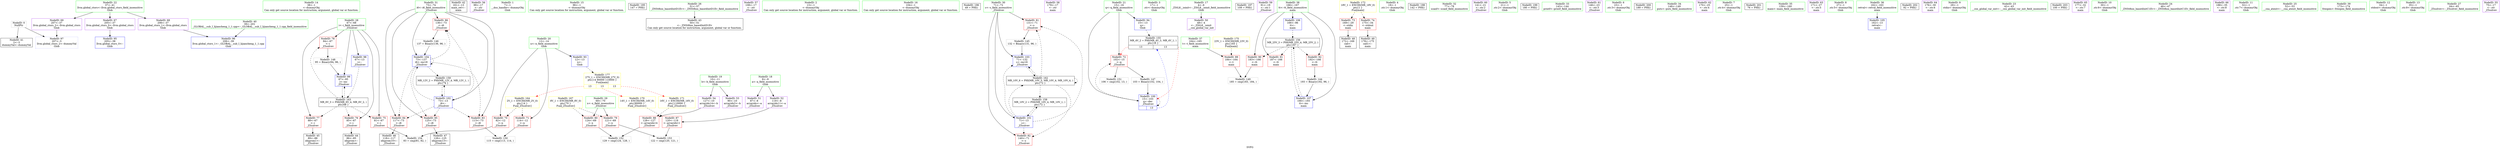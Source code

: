 digraph "SVFG" {
	label="SVFG";

	Node0x556b687c9880 [shape=record,color=grey,label="{NodeID: 0\nNullPtr}"];
	Node0x556b687c9880 -> Node0x556b687df640[style=solid];
	Node0x556b687c9880 -> Node0x556b687dfd80[style=solid];
	Node0x556b687dfd80 [shape=record,color=blue, style = dotted,label="{NodeID: 97\n207\<--3\nllvm.global_ctors_2\<--dummyVal\nGlob }"];
	Node0x556b687ddc90 [shape=record,color=green,label="{NodeID: 14\n38\<--1\n\<--dummyObj\nCan only get source location for instruction, argument, global var or function.}"];
	Node0x556b687dea90 [shape=record,color=green,label="{NodeID: 28\n67\<--68\ni\<--i_field_insensitive\n_Z5solvev\n}"];
	Node0x556b687dea90 -> Node0x556b687e22f0[style=solid];
	Node0x556b687dea90 -> Node0x556b687e23c0[style=solid];
	Node0x556b687dea90 -> Node0x556b687e2490[style=solid];
	Node0x556b687dea90 -> Node0x556b687e2560[style=solid];
	Node0x556b687dea90 -> Node0x556b687dfe80[style=solid];
	Node0x556b687dea90 -> Node0x556b687dff50[style=solid];
	Node0x556b687df740 [shape=record,color=black,label="{NodeID: 42\n161\<--13\nmain_ret\<--\nmain\n}"];
	Node0x556b687e12f0 [shape=record,color=purple,label="{NodeID: 56\n99\<--17\n\<--.str\n_Z5solvev\n}"];
	Node0x556b687e7740 [shape=record,color=grey,label="{NodeID: 153\n122 = cmp(120, 121, )\n}"];
	Node0x556b687e1ee0 [shape=record,color=red,label="{NodeID: 70\n82\<--12\n\<--n\n_Z5solvev\n}"];
	Node0x556b687e1ee0 -> Node0x556b687e78c0[style=solid];
	Node0x556b687ef3f0 [shape=record,color=yellow,style=double,label="{NodeID: 167\n8V_1 = ENCHI(MR_8V_0)\npts\{70 \}\nFun[_Z5solvev]}"];
	Node0x556b687ef3f0 -> Node0x556b687e2630[style=dashed];
	Node0x556b687ef3f0 -> Node0x556b687e2700[style=dashed];
	Node0x556b687e2a40 [shape=record,color=red,label="{NodeID: 84\n117\<--73\n\<--i6\n_Z5solvev\n}"];
	Node0x556b687e2a40 -> Node0x556b687dfab0[style=solid];
	Node0x556b687c99d0 [shape=record,color=green,label="{NodeID: 1\n7\<--1\n__dso_handle\<--dummyObj\nGlob }"];
	Node0x556b687dfe80 [shape=record,color=blue,label="{NodeID: 98\n67\<--13\ni\<--\n_Z5solvev\n}"];
	Node0x556b687dfe80 -> Node0x556b687ee210[style=dashed];
	Node0x556b687ddd90 [shape=record,color=green,label="{NodeID: 15\n96\<--1\n\<--dummyObj\nCan only get source location for instruction, argument, global var or function.}"];
	Node0x556b68600fc0 [shape=record,color=black,label="{NodeID: 195\n147 = PHI()\n}"];
	Node0x556b687deb60 [shape=record,color=green,label="{NodeID: 29\n69\<--70\nx\<--x_field_insensitive\n_Z5solvev\n}"];
	Node0x556b687deb60 -> Node0x556b687e2630[style=solid];
	Node0x556b687deb60 -> Node0x556b687e2700[style=solid];
	Node0x556b687df810 [shape=record,color=black,label="{NodeID: 43\n50\<--51\n\<--_ZNSt8ios_base4InitD1Ev\nCan only get source location for instruction, argument, global var or function.}"];
	Node0x556b687e13c0 [shape=record,color=purple,label="{NodeID: 57\n108\<--17\n\<--.str\n_Z5solvev\n}"];
	Node0x556b687e78c0 [shape=record,color=grey,label="{NodeID: 154\n83 = cmp(81, 82, )\n}"];
	Node0x556b687e1fb0 [shape=record,color=red,label="{NodeID: 71\n114\<--12\n\<--n\n_Z5solvev\n}"];
	Node0x556b687e1fb0 -> Node0x556b687e72c0[style=solid];
	Node0x556b687e2b10 [shape=record,color=red,label="{NodeID: 85\n125\<--73\n\<--i6\n_Z5solvev\n}"];
	Node0x556b687e2b10 -> Node0x556b687dfb80[style=solid];
	Node0x556b687dcda0 [shape=record,color=green,label="{NodeID: 2\n13\<--1\n\<--dummyObj\nCan only get source location for instruction, argument, global var or function.}"];
	Node0x556b687dff50 [shape=record,color=blue,label="{NodeID: 99\n67\<--95\ni\<--inc\n_Z5solvev\n}"];
	Node0x556b687dff50 -> Node0x556b687ee210[style=dashed];
	Node0x556b687dde90 [shape=record,color=green,label="{NodeID: 16\n104\<--1\n\<--dummyObj\nCan only get source location for instruction, argument, global var or function.}"];
	Node0x556b687f8520 [shape=record,color=black,label="{NodeID: 196\n49 = PHI()\n}"];
	Node0x556b687dec30 [shape=record,color=green,label="{NodeID: 30\n71\<--72\ns\<--s_field_insensitive\n_Z5solvev\n}"];
	Node0x556b687dec30 -> Node0x556b687e27d0[style=solid];
	Node0x556b687dec30 -> Node0x556b687e28a0[style=solid];
	Node0x556b687dec30 -> Node0x556b687e00f0[style=solid];
	Node0x556b687dec30 -> Node0x556b687e0290[style=solid];
	Node0x556b687df910 [shape=record,color=black,label="{NodeID: 44\n86\<--85\nidxprom\<--\n_Z5solvev\n}"];
	Node0x556b687e1490 [shape=record,color=purple,label="{NodeID: 58\n179\<--17\n\<--.str\nmain\n}"];
	Node0x556b687eba10 [shape=record,color=black,label="{NodeID: 155\nMR_4V_2 = PHI(MR_4V_3, MR_4V_1, )\npts\{16 \}\n|{<s0>13|<s1>13}}"];
	Node0x556b687eba10:s0 -> Node0x556b687e2080[style=dashed,color=red];
	Node0x556b687eba10:s1 -> Node0x556b687e0020[style=dashed,color=red];
	Node0x556b687e2080 [shape=record,color=red,label="{NodeID: 72\n102\<--15\n\<--q\n_Z5solvev\n}"];
	Node0x556b687e2080 -> Node0x556b687e6e40[style=solid];
	Node0x556b687e2080 -> Node0x556b687e7440[style=solid];
	Node0x556b687e2be0 [shape=record,color=red,label="{NodeID: 86\n136\<--73\n\<--i6\n_Z5solvev\n}"];
	Node0x556b687e2be0 -> Node0x556b687e0b50[style=solid];
	Node0x556b687dce30 [shape=record,color=green,label="{NodeID: 3\n17\<--1\n.str\<--dummyObj\nGlob }"];
	Node0x556b687e0020 [shape=record,color=blue,label="{NodeID: 100\n15\<--103\nq\<--dec\n_Z5solvev\n|{|<s2>13}}"];
	Node0x556b687e0020 -> Node0x556b687e2080[style=dashed];
	Node0x556b687e0020 -> Node0x556b687e0020[style=dashed];
	Node0x556b687e0020:s2 -> Node0x556b687eba10[style=dashed,color=blue];
	Node0x556b687ddf90 [shape=record,color=green,label="{NodeID: 17\n4\<--6\n_ZStL8__ioinit\<--_ZStL8__ioinit_field_insensitive\nGlob }"];
	Node0x556b687ddf90 -> Node0x556b687e0e10[style=solid];
	Node0x556b687f8620 [shape=record,color=black,label="{NodeID: 197\n109 = PHI()\n}"];
	Node0x556b687ded00 [shape=record,color=green,label="{NodeID: 31\n73\<--74\ni6\<--i6_field_insensitive\n_Z5solvev\n}"];
	Node0x556b687ded00 -> Node0x556b687e2970[style=solid];
	Node0x556b687ded00 -> Node0x556b687e2a40[style=solid];
	Node0x556b687ded00 -> Node0x556b687e2b10[style=solid];
	Node0x556b687ded00 -> Node0x556b687e2be0[style=solid];
	Node0x556b687ded00 -> Node0x556b687e01c0[style=solid];
	Node0x556b687ded00 -> Node0x556b687e0360[style=solid];
	Node0x556b687df9e0 [shape=record,color=black,label="{NodeID: 45\n89\<--88\nidxprom1\<--\n_Z5solvev\n}"];
	Node0x556b687e1560 [shape=record,color=purple,label="{NodeID: 59\n91\<--19\n\<--.str.1\n_Z5solvev\n}"];
	Node0x556b687ebf10 [shape=record,color=black,label="{NodeID: 156\nMR_25V_3 = PHI(MR_25V_4, MR_25V_2, )\npts\{167 \}\n}"];
	Node0x556b687ebf10 -> Node0x556b687e2f20[style=dashed];
	Node0x556b687ebf10 -> Node0x556b687e2ff0[style=dashed];
	Node0x556b687ebf10 -> Node0x556b687e30c0[style=dashed];
	Node0x556b687ebf10 -> Node0x556b687e4610[style=dashed];
	Node0x556b687e2150 [shape=record,color=red,label="{NodeID: 73\n169\<--29\n\<--stdin\nmain\n}"];
	Node0x556b687e2150 -> Node0x556b687e0c70[style=solid];
	Node0x556b687ef690 [shape=record,color=yellow,style=double,label="{NodeID: 170\n14V_1 = ENCHI(MR_14V_0)\npts\{90000 \}\nFun[_Z5solvev]}"];
	Node0x556b687ef690 -> Node0x556b687e2cb0[style=dashed];
	Node0x556b687e2cb0 [shape=record,color=red,label="{NodeID: 87\n120\<--119\n\<--arrayidx11\n_Z5solvev\n}"];
	Node0x556b687e2cb0 -> Node0x556b687e7740[style=solid];
	Node0x556b687dcec0 [shape=record,color=green,label="{NodeID: 4\n19\<--1\n.str.1\<--dummyObj\nGlob }"];
	Node0x556b687e00f0 [shape=record,color=blue,label="{NodeID: 101\n71\<--13\ns\<--\n_Z5solvev\n}"];
	Node0x556b687e00f0 -> Node0x556b687e27d0[style=dashed];
	Node0x556b687e00f0 -> Node0x556b687e28a0[style=dashed];
	Node0x556b687e00f0 -> Node0x556b687e0290[style=dashed];
	Node0x556b687e00f0 -> Node0x556b687ec910[style=dashed];
	Node0x556b687e00f0 -> Node0x556b687edd10[style=dashed];
	Node0x556b687de090 [shape=record,color=green,label="{NodeID: 18\n8\<--9\na\<--a_field_insensitive\nGlob }"];
	Node0x556b687de090 -> Node0x556b687e0ee0[style=solid];
	Node0x556b687de090 -> Node0x556b687e0fb0[style=solid];
	Node0x556b687f8720 [shape=record,color=black,label="{NodeID: 198\n142 = PHI()\n}"];
	Node0x556b687dedd0 [shape=record,color=green,label="{NodeID: 32\n77\<--78\nscanf\<--scanf_field_insensitive\n}"];
	Node0x556b687dfab0 [shape=record,color=black,label="{NodeID: 46\n118\<--117\nidxprom10\<--\n_Z5solvev\n}"];
	Node0x556b687e1630 [shape=record,color=purple,label="{NodeID: 60\n141\<--21\n\<--.str.2\n_Z5solvev\n}"];
	Node0x556b687e2220 [shape=record,color=red,label="{NodeID: 74\n175\<--34\n\<--stdout\nmain\n}"];
	Node0x556b687e2220 -> Node0x556b687e0d40[style=solid];
	Node0x556b687ef770 [shape=record,color=yellow,style=double,label="{NodeID: 171\n16V_1 = ENCHI(MR_16V_0)\npts\{110000 \}\nFun[_Z5solvev]}"];
	Node0x556b687ef770 -> Node0x556b687e2d80[style=dashed];
	Node0x556b687e2d80 [shape=record,color=red,label="{NodeID: 88\n128\<--127\n\<--arrayidx14\n_Z5solvev\n}"];
	Node0x556b687e2d80 -> Node0x556b687e75c0[style=solid];
	Node0x556b687dcf50 [shape=record,color=green,label="{NodeID: 5\n21\<--1\n.str.2\<--dummyObj\nGlob }"];
	Node0x556b687e01c0 [shape=record,color=blue,label="{NodeID: 102\n73\<--13\ni6\<--\n_Z5solvev\n}"];
	Node0x556b687e01c0 -> Node0x556b687e2970[style=dashed];
	Node0x556b687e01c0 -> Node0x556b687e2a40[style=dashed];
	Node0x556b687e01c0 -> Node0x556b687e2b10[style=dashed];
	Node0x556b687e01c0 -> Node0x556b687e2be0[style=dashed];
	Node0x556b687e01c0 -> Node0x556b687e0360[style=dashed];
	Node0x556b687e01c0 -> Node0x556b687ece10[style=dashed];
	Node0x556b687de190 [shape=record,color=green,label="{NodeID: 19\n10\<--11\nb\<--b_field_insensitive\nGlob }"];
	Node0x556b687de190 -> Node0x556b687e1080[style=solid];
	Node0x556b687de190 -> Node0x556b687e1150[style=solid];
	Node0x556b687f8820 [shape=record,color=black,label="{NodeID: 199\n180 = PHI()\n}"];
	Node0x556b687deed0 [shape=record,color=green,label="{NodeID: 33\n143\<--144\nprintf\<--printf_field_insensitive\n}"];
	Node0x556b687dfb80 [shape=record,color=black,label="{NodeID: 47\n126\<--125\nidxprom13\<--\n_Z5solvev\n}"];
	Node0x556b687e0850 [shape=record,color=grey,label="{NodeID: 144\n193 = Binary(192, 96, )\n}"];
	Node0x556b687e0850 -> Node0x556b687e4610[style=solid];
	Node0x556b687e1700 [shape=record,color=purple,label="{NodeID: 61\n146\<--23\n\<--.str.3\n_Z5solvev\n}"];
	Node0x556b687ec910 [shape=record,color=black,label="{NodeID: 158\nMR_10V_2 = PHI(MR_10V_4, MR_10V_1, )\npts\{72 \}\n}"];
	Node0x556b687ec910 -> Node0x556b687e00f0[style=dashed];
	Node0x556b687e22f0 [shape=record,color=red,label="{NodeID: 75\n81\<--67\n\<--i\n_Z5solvev\n}"];
	Node0x556b687e22f0 -> Node0x556b687e78c0[style=solid];
	Node0x556b687ef850 [shape=record,color=yellow,style=double,label="{NodeID: 172\n18V_1 = ENCHI(MR_18V_0)\npts\{1 \}\nFun[main]}"];
	Node0x556b687ef850 -> Node0x556b687e2150[style=dashed];
	Node0x556b687ef850 -> Node0x556b687e2220[style=dashed];
	Node0x556b687e2e50 [shape=record,color=red,label="{NodeID: 89\n184\<--164\n\<--t\nmain\n}"];
	Node0x556b687e2e50 -> Node0x556b687e7140[style=solid];
	Node0x556b687dd790 [shape=record,color=green,label="{NodeID: 6\n23\<--1\n.str.3\<--dummyObj\nGlob }"];
	Node0x556b687e0290 [shape=record,color=blue,label="{NodeID: 103\n71\<--132\ns\<--inc16\n_Z5solvev\n}"];
	Node0x556b687e0290 -> Node0x556b687edd10[style=dashed];
	Node0x556b687de290 [shape=record,color=green,label="{NodeID: 20\n12\<--14\nn\<--n_field_insensitive\nGlob }"];
	Node0x556b687de290 -> Node0x556b687e1ee0[style=solid];
	Node0x556b687de290 -> Node0x556b687e1fb0[style=solid];
	Node0x556b687de290 -> Node0x556b687e3190[style=solid];
	Node0x556b687f8f90 [shape=record,color=black,label="{NodeID: 200\n189 = PHI()\n}"];
	Node0x556b687defd0 [shape=record,color=green,label="{NodeID: 34\n148\<--149\nputs\<--puts_field_insensitive\n}"];
	Node0x556b687e0c70 [shape=record,color=black,label="{NodeID: 48\n172\<--169\ncall\<--\nmain\n}"];
	Node0x556b687e09d0 [shape=record,color=grey,label="{NodeID: 145\n132 = Binary(131, 96, )\n}"];
	Node0x556b687e09d0 -> Node0x556b687e0290[style=solid];
	Node0x556b687e17d0 [shape=record,color=purple,label="{NodeID: 62\n170\<--25\n\<--.str.4\nmain\n}"];
	Node0x556b687ece10 [shape=record,color=black,label="{NodeID: 159\nMR_12V_2 = PHI(MR_12V_4, MR_12V_1, )\npts\{74 \}\n}"];
	Node0x556b687ece10 -> Node0x556b687e01c0[style=dashed];
	Node0x556b687e23c0 [shape=record,color=red,label="{NodeID: 76\n85\<--67\n\<--i\n_Z5solvev\n}"];
	Node0x556b687e23c0 -> Node0x556b687df910[style=solid];
	Node0x556b687e2f20 [shape=record,color=red,label="{NodeID: 90\n183\<--166\n\<--tt\nmain\n}"];
	Node0x556b687e2f20 -> Node0x556b687e7140[style=solid];
	Node0x556b687dd820 [shape=record,color=green,label="{NodeID: 7\n25\<--1\n.str.4\<--dummyObj\nGlob }"];
	Node0x556b687e0360 [shape=record,color=blue,label="{NodeID: 104\n73\<--137\ni6\<--inc18\n_Z5solvev\n}"];
	Node0x556b687e0360 -> Node0x556b687e2970[style=dashed];
	Node0x556b687e0360 -> Node0x556b687e2a40[style=dashed];
	Node0x556b687e0360 -> Node0x556b687e2b10[style=dashed];
	Node0x556b687e0360 -> Node0x556b687e2be0[style=dashed];
	Node0x556b687e0360 -> Node0x556b687e0360[style=dashed];
	Node0x556b687e0360 -> Node0x556b687ece10[style=dashed];
	Node0x556b687de390 [shape=record,color=green,label="{NodeID: 21\n15\<--16\nq\<--q_field_insensitive\nGlob }"];
	Node0x556b687de390 -> Node0x556b687e2080[style=solid];
	Node0x556b687de390 -> Node0x556b687e3290[style=solid];
	Node0x556b687de390 -> Node0x556b687e0020[style=solid];
	Node0x556b687f9540 [shape=record,color=black,label="{NodeID: 201\n76 = PHI()\n}"];
	Node0x556b687df0d0 [shape=record,color=green,label="{NodeID: 35\n159\<--160\nmain\<--main_field_insensitive\n}"];
	Node0x556b687e0d40 [shape=record,color=black,label="{NodeID: 49\n178\<--175\ncall1\<--\nmain\n}"];
	Node0x556b687e0b50 [shape=record,color=grey,label="{NodeID: 146\n137 = Binary(136, 96, )\n}"];
	Node0x556b687e0b50 -> Node0x556b687e0360[style=solid];
	Node0x556b687e18a0 [shape=record,color=purple,label="{NodeID: 63\n171\<--27\n\<--.str.5\nmain\n}"];
	Node0x556b687e2490 [shape=record,color=red,label="{NodeID: 77\n88\<--67\n\<--i\n_Z5solvev\n}"];
	Node0x556b687e2490 -> Node0x556b687df9e0[style=solid];
	Node0x556b687e2ff0 [shape=record,color=red,label="{NodeID: 91\n187\<--166\n\<--tt\nmain\n}"];
	Node0x556b687dd8b0 [shape=record,color=green,label="{NodeID: 8\n27\<--1\n.str.5\<--dummyObj\nGlob }"];
	Node0x556b687e4470 [shape=record,color=blue,label="{NodeID: 105\n162\<--13\nretval\<--\nmain\n}"];
	Node0x556b687de490 [shape=record,color=green,label="{NodeID: 22\n37\<--41\nllvm.global_ctors\<--llvm.global_ctors_field_insensitive\nGlob }"];
	Node0x556b687de490 -> Node0x556b687e1be0[style=solid];
	Node0x556b687de490 -> Node0x556b687e1ce0[style=solid];
	Node0x556b687de490 -> Node0x556b687e1de0[style=solid];
	Node0x556b687f9640 [shape=record,color=black,label="{NodeID: 202\n92 = PHI()\n}"];
	Node0x556b687df1d0 [shape=record,color=green,label="{NodeID: 36\n162\<--163\nretval\<--retval_field_insensitive\nmain\n}"];
	Node0x556b687df1d0 -> Node0x556b687e4470[style=solid];
	Node0x556b687e0e10 [shape=record,color=purple,label="{NodeID: 50\n48\<--4\n\<--_ZStL8__ioinit\n__cxx_global_var_init\n}"];
	Node0x556b687e6e40 [shape=record,color=grey,label="{NodeID: 147\n103 = Binary(102, 104, )\n}"];
	Node0x556b687e6e40 -> Node0x556b687e0020[style=solid];
	Node0x556b687e1970 [shape=record,color=purple,label="{NodeID: 64\n176\<--30\n\<--.str.6\nmain\n}"];
	Node0x556b687e2560 [shape=record,color=red,label="{NodeID: 78\n94\<--67\n\<--i\n_Z5solvev\n}"];
	Node0x556b687e2560 -> Node0x556b687e6fc0[style=solid];
	Node0x556b687efb20 [shape=record,color=yellow,style=double,label="{NodeID: 175\n23V_1 = ENCHI(MR_23V_0)\npts\{165 \}\nFun[main]}"];
	Node0x556b687efb20 -> Node0x556b687e2e50[style=dashed];
	Node0x556b687e30c0 [shape=record,color=red,label="{NodeID: 92\n192\<--166\n\<--tt\nmain\n}"];
	Node0x556b687e30c0 -> Node0x556b687e0850[style=solid];
	Node0x556b687dd940 [shape=record,color=green,label="{NodeID: 9\n29\<--1\nstdin\<--dummyObj\nGlob }"];
	Node0x556b687e4540 [shape=record,color=blue,label="{NodeID: 106\n166\<--96\ntt\<--\nmain\n}"];
	Node0x556b687e4540 -> Node0x556b687ebf10[style=dashed];
	Node0x556b687de590 [shape=record,color=green,label="{NodeID: 23\n42\<--43\n__cxx_global_var_init\<--__cxx_global_var_init_field_insensitive\n}"];
	Node0x556b687f9740 [shape=record,color=black,label="{NodeID: 203\n100 = PHI()\n}"];
	Node0x556b687df2a0 [shape=record,color=green,label="{NodeID: 37\n164\<--165\nt\<--t_field_insensitive\nmain\n}"];
	Node0x556b687df2a0 -> Node0x556b687e2e50[style=solid];
	Node0x556b687e0ee0 [shape=record,color=purple,label="{NodeID: 51\n87\<--8\narrayidx\<--a\n_Z5solvev\n}"];
	Node0x556b687e6fc0 [shape=record,color=grey,label="{NodeID: 148\n95 = Binary(94, 96, )\n}"];
	Node0x556b687e6fc0 -> Node0x556b687dff50[style=solid];
	Node0x556b687e1a40 [shape=record,color=purple,label="{NodeID: 65\n177\<--32\n\<--.str.7\nmain\n}"];
	Node0x556b687edd10 [shape=record,color=black,label="{NodeID: 162\nMR_10V_6 = PHI(MR_10V_5, MR_10V_4, MR_10V_4, )\npts\{72 \}\n}"];
	Node0x556b687edd10 -> Node0x556b687e27d0[style=dashed];
	Node0x556b687edd10 -> Node0x556b687e28a0[style=dashed];
	Node0x556b687edd10 -> Node0x556b687e0290[style=dashed];
	Node0x556b687edd10 -> Node0x556b687ec910[style=dashed];
	Node0x556b687edd10 -> Node0x556b687edd10[style=dashed];
	Node0x556b687e2630 [shape=record,color=red,label="{NodeID: 79\n121\<--69\n\<--x\n_Z5solvev\n}"];
	Node0x556b687e2630 -> Node0x556b687e7740[style=solid];
	Node0x556b687e3190 [shape=record,color=blue,label="{NodeID: 93\n12\<--13\nn\<--\nGlob }"];
	Node0x556b687e3190 -> Node0x556b687efce0[style=dashed];
	Node0x556b687dd9d0 [shape=record,color=green,label="{NodeID: 10\n30\<--1\n.str.6\<--dummyObj\nGlob }"];
	Node0x556b687e4610 [shape=record,color=blue,label="{NodeID: 107\n166\<--193\ntt\<--inc\nmain\n}"];
	Node0x556b687e4610 -> Node0x556b687ebf10[style=dashed];
	Node0x556b687de690 [shape=record,color=green,label="{NodeID: 24\n46\<--47\n_ZNSt8ios_base4InitC1Ev\<--_ZNSt8ios_base4InitC1Ev_field_insensitive\n}"];
	Node0x556b687df370 [shape=record,color=green,label="{NodeID: 38\n166\<--167\ntt\<--tt_field_insensitive\nmain\n}"];
	Node0x556b687df370 -> Node0x556b687e2f20[style=solid];
	Node0x556b687df370 -> Node0x556b687e2ff0[style=solid];
	Node0x556b687df370 -> Node0x556b687e30c0[style=solid];
	Node0x556b687df370 -> Node0x556b687e4540[style=solid];
	Node0x556b687df370 -> Node0x556b687e4610[style=solid];
	Node0x556b687e0fb0 [shape=record,color=purple,label="{NodeID: 52\n119\<--8\narrayidx11\<--a\n_Z5solvev\n}"];
	Node0x556b687e0fb0 -> Node0x556b687e2cb0[style=solid];
	Node0x556b687e7140 [shape=record,color=grey,label="{NodeID: 149\n185 = cmp(183, 184, )\n}"];
	Node0x556b687e1b10 [shape=record,color=purple,label="{NodeID: 66\n188\<--35\n\<--.str.8\nmain\n}"];
	Node0x556b687ee210 [shape=record,color=black,label="{NodeID: 163\nMR_6V_3 = PHI(MR_6V_4, MR_6V_2, )\npts\{68 \}\n}"];
	Node0x556b687ee210 -> Node0x556b687e22f0[style=dashed];
	Node0x556b687ee210 -> Node0x556b687e23c0[style=dashed];
	Node0x556b687ee210 -> Node0x556b687e2490[style=dashed];
	Node0x556b687ee210 -> Node0x556b687e2560[style=dashed];
	Node0x556b687ee210 -> Node0x556b687dff50[style=dashed];
	Node0x556b687e2700 [shape=record,color=red,label="{NodeID: 80\n124\<--69\n\<--x\n_Z5solvev\n}"];
	Node0x556b687e2700 -> Node0x556b687e75c0[style=solid];
	Node0x556b687efce0 [shape=record,color=yellow,style=double,label="{NodeID: 177\n27V_1 = ENCHI(MR_27V_0)\npts\{14 90000 110000 \}\nFun[main]|{<s0>13|<s1>13|<s2>13}}"];
	Node0x556b687efce0:s0 -> Node0x556b687ee710[style=dashed,color=red];
	Node0x556b687efce0:s1 -> Node0x556b687ef690[style=dashed,color=red];
	Node0x556b687efce0:s2 -> Node0x556b687ef770[style=dashed,color=red];
	Node0x556b687e3290 [shape=record,color=blue,label="{NodeID: 94\n15\<--13\nq\<--\nGlob }"];
	Node0x556b687e3290 -> Node0x556b687eba10[style=dashed];
	Node0x556b687dda60 [shape=record,color=green,label="{NodeID: 11\n32\<--1\n.str.7\<--dummyObj\nGlob }"];
	Node0x556b687de790 [shape=record,color=green,label="{NodeID: 25\n52\<--53\n__cxa_atexit\<--__cxa_atexit_field_insensitive\n}"];
	Node0x556b687df440 [shape=record,color=green,label="{NodeID: 39\n173\<--174\nfreopen\<--freopen_field_insensitive\n}"];
	Node0x556b687e1080 [shape=record,color=purple,label="{NodeID: 53\n90\<--10\narrayidx2\<--b\n_Z5solvev\n}"];
	Node0x556b687e72c0 [shape=record,color=grey,label="{NodeID: 150\n115 = cmp(113, 114, )\n}"];
	Node0x556b687e1be0 [shape=record,color=purple,label="{NodeID: 67\n205\<--37\nllvm.global_ctors_0\<--llvm.global_ctors\nGlob }"];
	Node0x556b687e1be0 -> Node0x556b687e3390[style=solid];
	Node0x556b687ee710 [shape=record,color=yellow,style=double,label="{NodeID: 164\n2V_1 = ENCHI(MR_2V_0)\npts\{14 \}\nFun[_Z5solvev]}"];
	Node0x556b687ee710 -> Node0x556b687e1ee0[style=dashed];
	Node0x556b687ee710 -> Node0x556b687e1fb0[style=dashed];
	Node0x556b687e27d0 [shape=record,color=red,label="{NodeID: 81\n131\<--71\n\<--s\n_Z5solvev\n}"];
	Node0x556b687e27d0 -> Node0x556b687e09d0[style=solid];
	Node0x556b687e3390 [shape=record,color=blue,label="{NodeID: 95\n205\<--38\nllvm.global_ctors_0\<--\nGlob }"];
	Node0x556b687ddaf0 [shape=record,color=green,label="{NodeID: 12\n34\<--1\nstdout\<--dummyObj\nGlob }"];
	Node0x556b687de890 [shape=record,color=green,label="{NodeID: 26\n51\<--57\n_ZNSt8ios_base4InitD1Ev\<--_ZNSt8ios_base4InitD1Ev_field_insensitive\n}"];
	Node0x556b687de890 -> Node0x556b687df810[style=solid];
	Node0x556b687df540 [shape=record,color=green,label="{NodeID: 40\n39\<--201\n_GLOBAL__sub_I_lijiancheng_1_1.cpp\<--_GLOBAL__sub_I_lijiancheng_1_1.cpp_field_insensitive\n}"];
	Node0x556b687df540 -> Node0x556b687dfc80[style=solid];
	Node0x556b687e1150 [shape=record,color=purple,label="{NodeID: 54\n127\<--10\narrayidx14\<--b\n_Z5solvev\n}"];
	Node0x556b687e1150 -> Node0x556b687e2d80[style=solid];
	Node0x556b687e7440 [shape=record,color=grey,label="{NodeID: 151\n106 = cmp(102, 13, )\n}"];
	Node0x556b687e1ce0 [shape=record,color=purple,label="{NodeID: 68\n206\<--37\nllvm.global_ctors_1\<--llvm.global_ctors\nGlob }"];
	Node0x556b687e1ce0 -> Node0x556b687dfc80[style=solid];
	Node0x556b687e28a0 [shape=record,color=red,label="{NodeID: 82\n140\<--71\n\<--s\n_Z5solvev\n}"];
	Node0x556b687dfc80 [shape=record,color=blue,label="{NodeID: 96\n206\<--39\nllvm.global_ctors_1\<--_GLOBAL__sub_I_lijiancheng_1_1.cpp\nGlob }"];
	Node0x556b687ddbc0 [shape=record,color=green,label="{NodeID: 13\n35\<--1\n.str.8\<--dummyObj\nGlob }"];
	Node0x556b687de990 [shape=record,color=green,label="{NodeID: 27\n64\<--65\n_Z5solvev\<--_Z5solvev_field_insensitive\n}"];
	Node0x556b687df640 [shape=record,color=black,label="{NodeID: 41\n2\<--3\ndummyVal\<--dummyVal\n}"];
	Node0x556b687e1220 [shape=record,color=purple,label="{NodeID: 55\n75\<--17\n\<--.str\n_Z5solvev\n}"];
	Node0x556b687e75c0 [shape=record,color=grey,label="{NodeID: 152\n129 = cmp(124, 128, )\n}"];
	Node0x556b687e1de0 [shape=record,color=purple,label="{NodeID: 69\n207\<--37\nllvm.global_ctors_2\<--llvm.global_ctors\nGlob }"];
	Node0x556b687e1de0 -> Node0x556b687dfd80[style=solid];
	Node0x556b687e2970 [shape=record,color=red,label="{NodeID: 83\n113\<--73\n\<--i6\n_Z5solvev\n}"];
	Node0x556b687e2970 -> Node0x556b687e72c0[style=solid];
}
